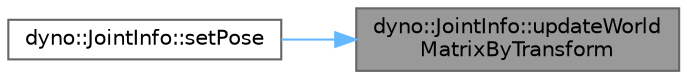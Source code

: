 digraph "dyno::JointInfo::updateWorldMatrixByTransform"
{
 // LATEX_PDF_SIZE
  bgcolor="transparent";
  edge [fontname=Helvetica,fontsize=10,labelfontname=Helvetica,labelfontsize=10];
  node [fontname=Helvetica,fontsize=10,shape=box,height=0.2,width=0.4];
  rankdir="RL";
  Node1 [id="Node000001",label="dyno::JointInfo::updateWorld\lMatrixByTransform",height=0.2,width=0.4,color="gray40", fillcolor="grey60", style="filled", fontcolor="black",tooltip=" "];
  Node1 -> Node2 [id="edge1_Node000001_Node000002",dir="back",color="steelblue1",style="solid",tooltip=" "];
  Node2 [id="Node000002",label="dyno::JointInfo::setPose",height=0.2,width=0.4,color="grey40", fillcolor="white", style="filled",URL="$classdyno_1_1_joint_info.html#a7e1254f1595a51dad4edf4aecbd58cc7",tooltip=" "];
}
